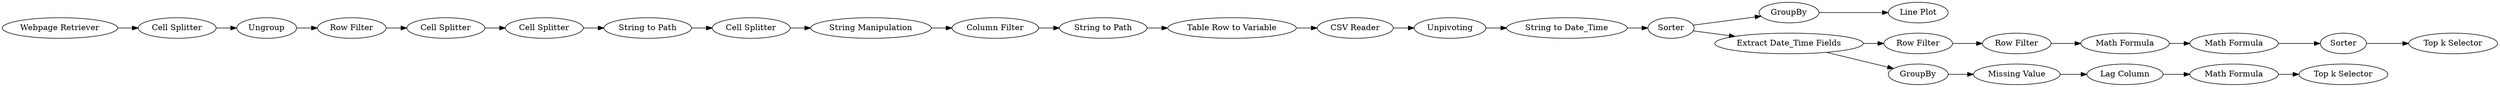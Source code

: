 digraph {
	60 -> 57
	8 -> 9
	71 -> 72
	57 -> 58
	65 -> 66
	9 -> 13
	53 -> 64
	58 -> 63
	54 -> 53
	73 -> 76
	52 -> 54
	51 -> 52
	1 -> 8
	48 -> 51
	44 -> 73
	37 -> 44
	66 -> 67
	55 -> 60
	54 -> 71
	13 -> 36
	64 -> 65
	36 -> 37
	69 -> 68
	67 -> 69
	49 -> 48
	75 -> 49
	76 -> 38
	53 -> 55
	38 -> 75
	57 [label="Lag Column"]
	55 [label=GroupBy]
	9 [label=Ungroup]
	58 [label="Math Formula"]
	8 [label="Cell Splitter"]
	64 [label="Row Filter"]
	49 [label="Table Row to Variable"]
	51 [label=Unpivoting]
	54 [label=Sorter]
	75 [label="String to Path"]
	48 [label="CSV Reader"]
	1 [label="Webpage Retriever"]
	53 [label="Extract Date_Time Fields"]
	68 [label="Top k Selector"]
	67 [label="Math Formula"]
	72 [label="Line Plot"]
	63 [label="Top k Selector"]
	76 [label="String Manipulation"]
	38 [label="Column Filter"]
	60 [label="Missing Value"]
	13 [label="Row Filter"]
	44 [label="String to Path"]
	66 [label="Math Formula"]
	71 [label=GroupBy]
	36 [label="Cell Splitter"]
	65 [label="Row Filter"]
	69 [label=Sorter]
	52 [label="String to Date_Time"]
	73 [label="Cell Splitter"]
	37 [label="Cell Splitter"]
	rankdir=LR
}
